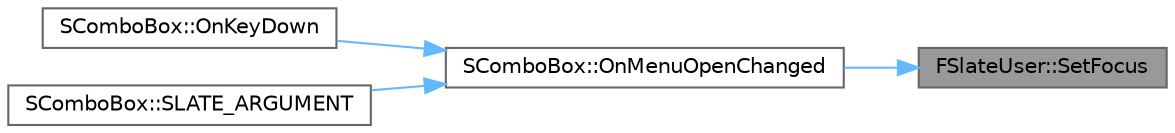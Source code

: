 digraph "FSlateUser::SetFocus"
{
 // INTERACTIVE_SVG=YES
 // LATEX_PDF_SIZE
  bgcolor="transparent";
  edge [fontname=Helvetica,fontsize=10,labelfontname=Helvetica,labelfontsize=10];
  node [fontname=Helvetica,fontsize=10,shape=box,height=0.2,width=0.4];
  rankdir="RL";
  Node1 [id="Node000001",label="FSlateUser::SetFocus",height=0.2,width=0.4,color="gray40", fillcolor="grey60", style="filled", fontcolor="black",tooltip=" "];
  Node1 -> Node2 [id="edge1_Node000001_Node000002",dir="back",color="steelblue1",style="solid",tooltip=" "];
  Node2 [id="Node000002",label="SComboBox::OnMenuOpenChanged",height=0.2,width=0.4,color="grey40", fillcolor="white", style="filled",URL="$da/db2/classSComboBox.html#a2d5cb88a89659079d3a943c648e275af",tooltip=" "];
  Node2 -> Node3 [id="edge2_Node000002_Node000003",dir="back",color="steelblue1",style="solid",tooltip=" "];
  Node3 [id="Node000003",label="SComboBox::OnKeyDown",height=0.2,width=0.4,color="grey40", fillcolor="white", style="filled",URL="$da/db2/classSComboBox.html#a339acf2dce0b615536fd2c83753bb092",tooltip="Handle key presses that SListView ignores."];
  Node2 -> Node4 [id="edge3_Node000002_Node000004",dir="back",color="steelblue1",style="solid",tooltip=" "];
  Node4 [id="Node000004",label="SComboBox::SLATE_ARGUMENT",height=0.2,width=0.4,color="grey40", fillcolor="white", style="filled",URL="$da/db2/classSComboBox.html#a1e89c3c63a395864956649fccafe6324",tooltip="True if this combo's menu should be collapsed when our parent receives focus, false (default) otherwi..."];
}
